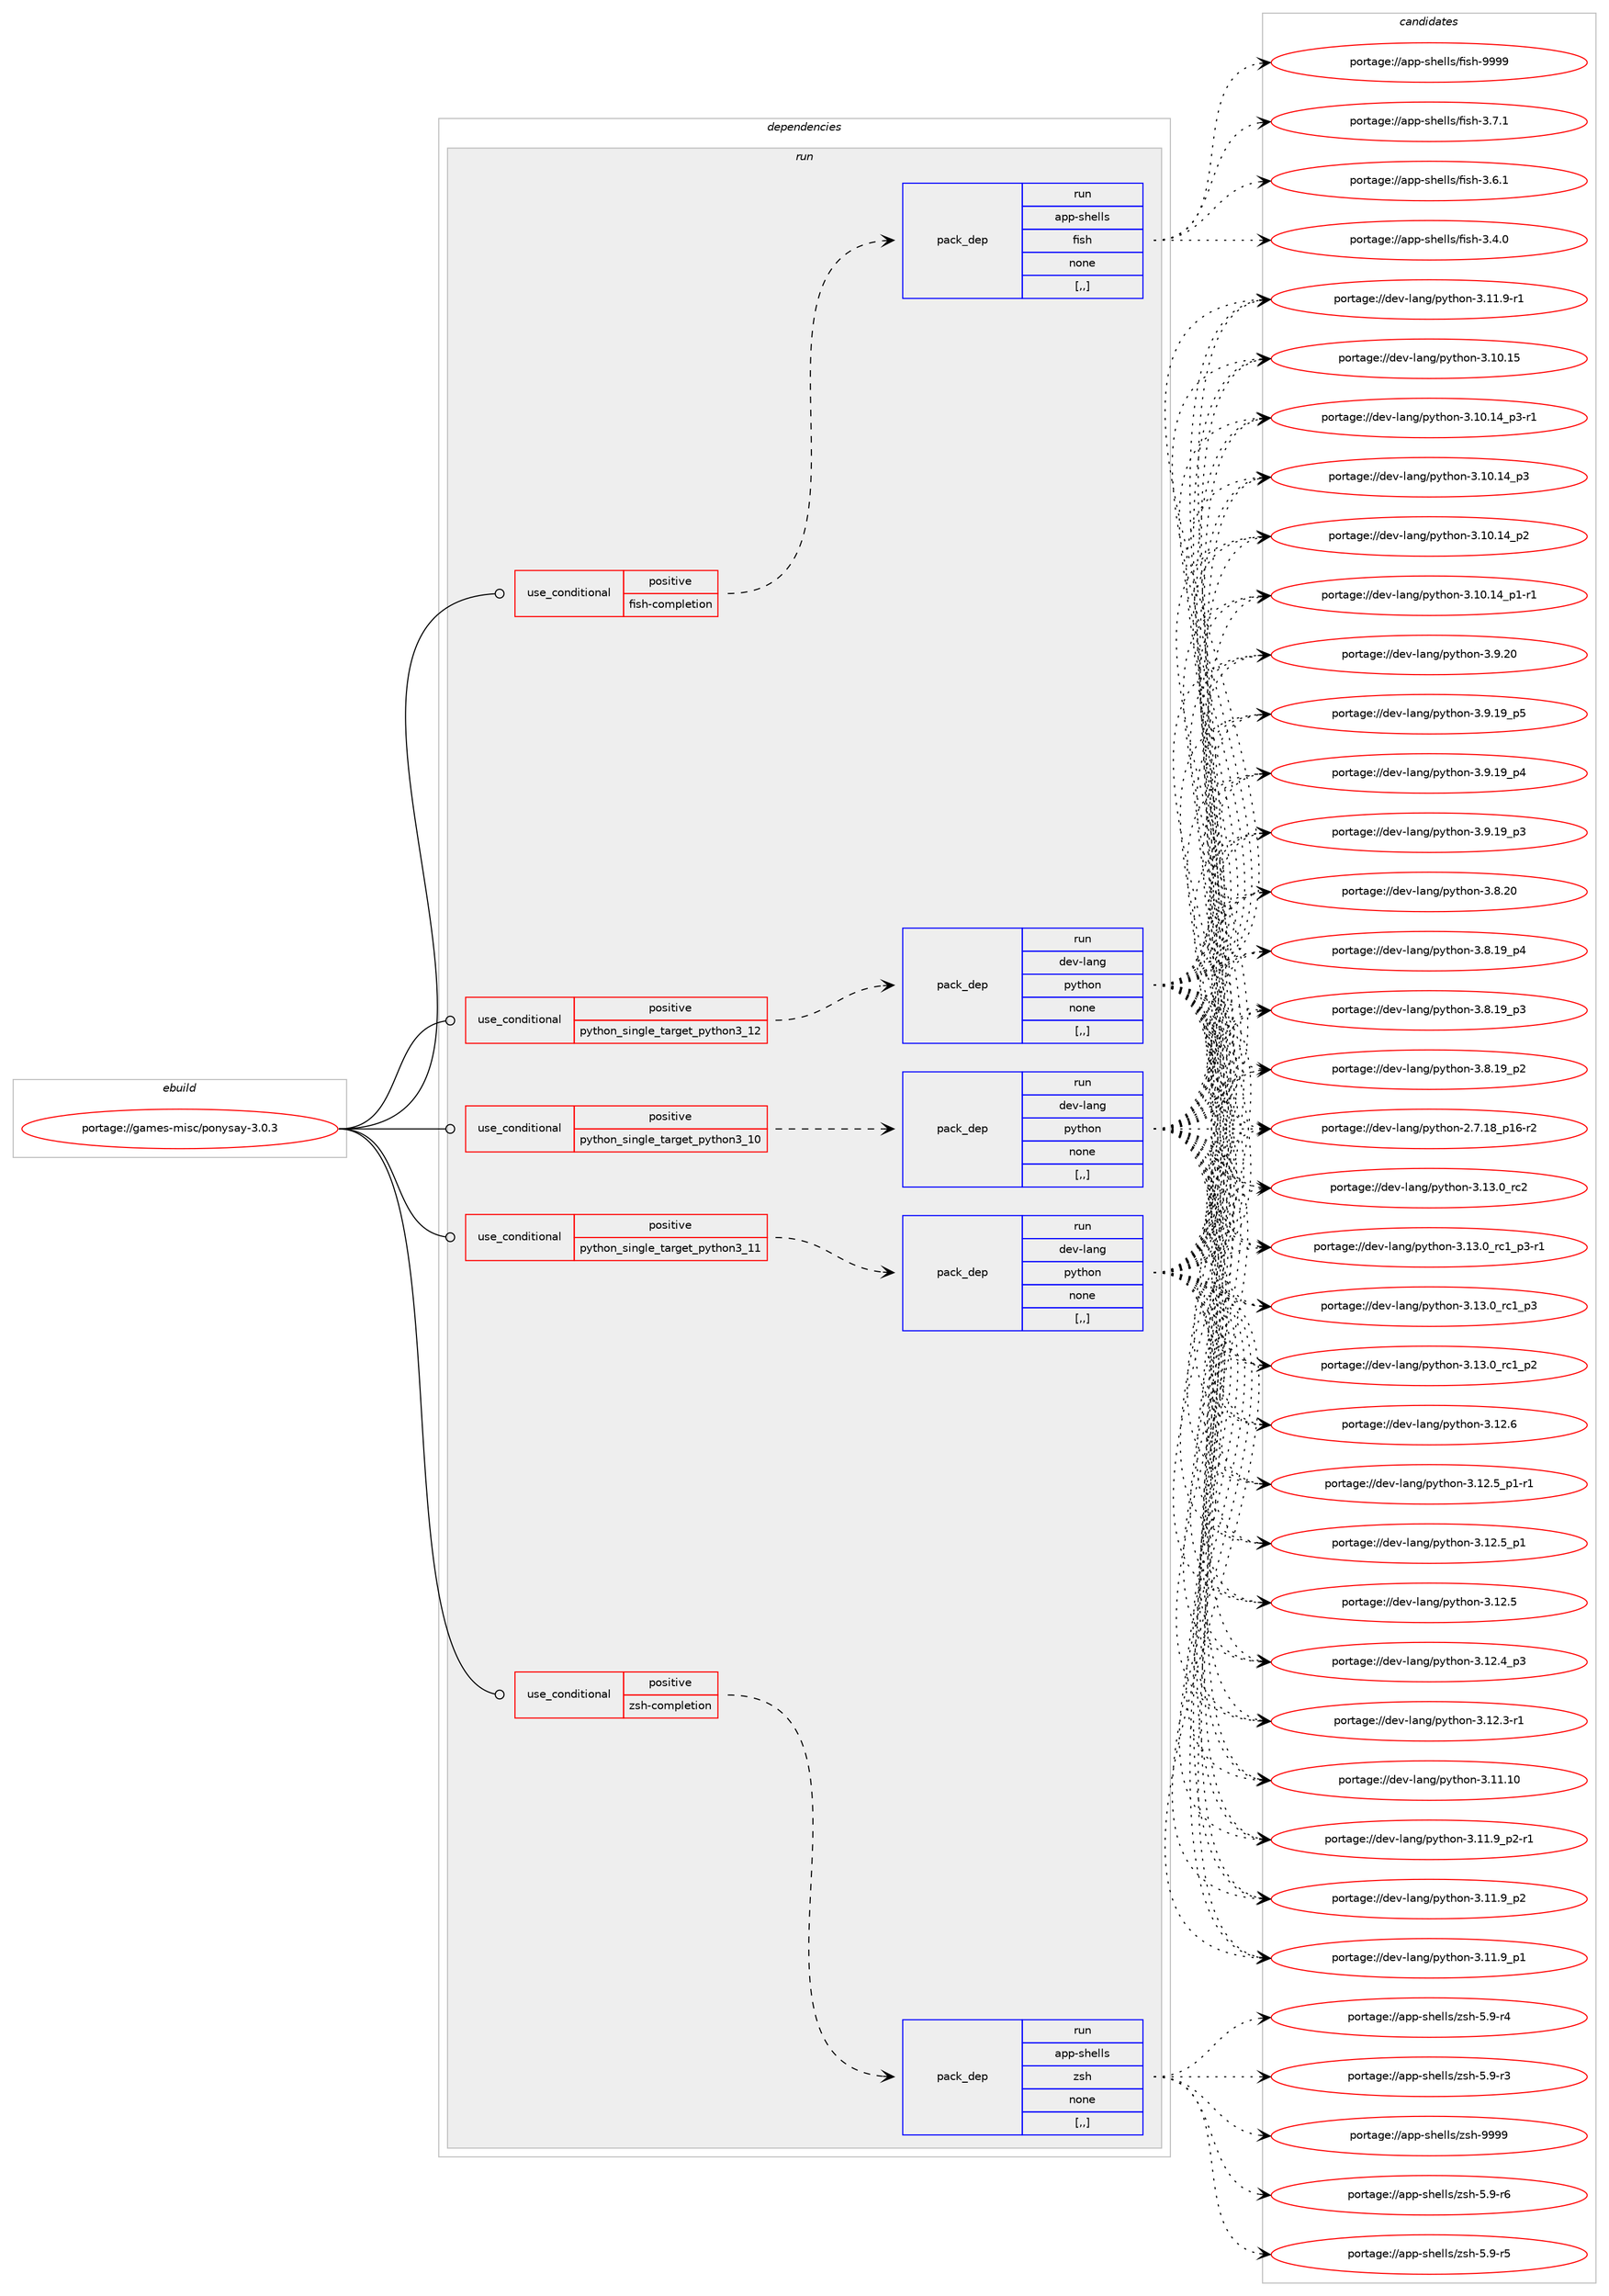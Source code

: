 digraph prolog {

# *************
# Graph options
# *************

newrank=true;
concentrate=true;
compound=true;
graph [rankdir=LR,fontname=Helvetica,fontsize=10,ranksep=1.5];#, ranksep=2.5, nodesep=0.2];
edge  [arrowhead=vee];
node  [fontname=Helvetica,fontsize=10];

# **********
# The ebuild
# **********

subgraph cluster_leftcol {
color=gray;
label=<<i>ebuild</i>>;
id [label="portage://games-misc/ponysay-3.0.3", color=red, width=4, href="../games-misc/ponysay-3.0.3.svg"];
}

# ****************
# The dependencies
# ****************

subgraph cluster_midcol {
color=gray;
label=<<i>dependencies</i>>;
subgraph cluster_compile {
fillcolor="#eeeeee";
style=filled;
label=<<i>compile</i>>;
}
subgraph cluster_compileandrun {
fillcolor="#eeeeee";
style=filled;
label=<<i>compile and run</i>>;
}
subgraph cluster_run {
fillcolor="#eeeeee";
style=filled;
label=<<i>run</i>>;
subgraph cond195651 {
dependency727992 [label=<<TABLE BORDER="0" CELLBORDER="1" CELLSPACING="0" CELLPADDING="4"><TR><TD ROWSPAN="3" CELLPADDING="10">use_conditional</TD></TR><TR><TD>positive</TD></TR><TR><TD>fish-completion</TD></TR></TABLE>>, shape=none, color=red];
subgraph pack527242 {
dependency727993 [label=<<TABLE BORDER="0" CELLBORDER="1" CELLSPACING="0" CELLPADDING="4" WIDTH="220"><TR><TD ROWSPAN="6" CELLPADDING="30">pack_dep</TD></TR><TR><TD WIDTH="110">run</TD></TR><TR><TD>app-shells</TD></TR><TR><TD>fish</TD></TR><TR><TD>none</TD></TR><TR><TD>[,,]</TD></TR></TABLE>>, shape=none, color=blue];
}
dependency727992:e -> dependency727993:w [weight=20,style="dashed",arrowhead="vee"];
}
id:e -> dependency727992:w [weight=20,style="solid",arrowhead="odot"];
subgraph cond195652 {
dependency727994 [label=<<TABLE BORDER="0" CELLBORDER="1" CELLSPACING="0" CELLPADDING="4"><TR><TD ROWSPAN="3" CELLPADDING="10">use_conditional</TD></TR><TR><TD>positive</TD></TR><TR><TD>python_single_target_python3_10</TD></TR></TABLE>>, shape=none, color=red];
subgraph pack527243 {
dependency727995 [label=<<TABLE BORDER="0" CELLBORDER="1" CELLSPACING="0" CELLPADDING="4" WIDTH="220"><TR><TD ROWSPAN="6" CELLPADDING="30">pack_dep</TD></TR><TR><TD WIDTH="110">run</TD></TR><TR><TD>dev-lang</TD></TR><TR><TD>python</TD></TR><TR><TD>none</TD></TR><TR><TD>[,,]</TD></TR></TABLE>>, shape=none, color=blue];
}
dependency727994:e -> dependency727995:w [weight=20,style="dashed",arrowhead="vee"];
}
id:e -> dependency727994:w [weight=20,style="solid",arrowhead="odot"];
subgraph cond195653 {
dependency727996 [label=<<TABLE BORDER="0" CELLBORDER="1" CELLSPACING="0" CELLPADDING="4"><TR><TD ROWSPAN="3" CELLPADDING="10">use_conditional</TD></TR><TR><TD>positive</TD></TR><TR><TD>python_single_target_python3_11</TD></TR></TABLE>>, shape=none, color=red];
subgraph pack527244 {
dependency727997 [label=<<TABLE BORDER="0" CELLBORDER="1" CELLSPACING="0" CELLPADDING="4" WIDTH="220"><TR><TD ROWSPAN="6" CELLPADDING="30">pack_dep</TD></TR><TR><TD WIDTH="110">run</TD></TR><TR><TD>dev-lang</TD></TR><TR><TD>python</TD></TR><TR><TD>none</TD></TR><TR><TD>[,,]</TD></TR></TABLE>>, shape=none, color=blue];
}
dependency727996:e -> dependency727997:w [weight=20,style="dashed",arrowhead="vee"];
}
id:e -> dependency727996:w [weight=20,style="solid",arrowhead="odot"];
subgraph cond195654 {
dependency727998 [label=<<TABLE BORDER="0" CELLBORDER="1" CELLSPACING="0" CELLPADDING="4"><TR><TD ROWSPAN="3" CELLPADDING="10">use_conditional</TD></TR><TR><TD>positive</TD></TR><TR><TD>python_single_target_python3_12</TD></TR></TABLE>>, shape=none, color=red];
subgraph pack527245 {
dependency727999 [label=<<TABLE BORDER="0" CELLBORDER="1" CELLSPACING="0" CELLPADDING="4" WIDTH="220"><TR><TD ROWSPAN="6" CELLPADDING="30">pack_dep</TD></TR><TR><TD WIDTH="110">run</TD></TR><TR><TD>dev-lang</TD></TR><TR><TD>python</TD></TR><TR><TD>none</TD></TR><TR><TD>[,,]</TD></TR></TABLE>>, shape=none, color=blue];
}
dependency727998:e -> dependency727999:w [weight=20,style="dashed",arrowhead="vee"];
}
id:e -> dependency727998:w [weight=20,style="solid",arrowhead="odot"];
subgraph cond195655 {
dependency728000 [label=<<TABLE BORDER="0" CELLBORDER="1" CELLSPACING="0" CELLPADDING="4"><TR><TD ROWSPAN="3" CELLPADDING="10">use_conditional</TD></TR><TR><TD>positive</TD></TR><TR><TD>zsh-completion</TD></TR></TABLE>>, shape=none, color=red];
subgraph pack527246 {
dependency728001 [label=<<TABLE BORDER="0" CELLBORDER="1" CELLSPACING="0" CELLPADDING="4" WIDTH="220"><TR><TD ROWSPAN="6" CELLPADDING="30">pack_dep</TD></TR><TR><TD WIDTH="110">run</TD></TR><TR><TD>app-shells</TD></TR><TR><TD>zsh</TD></TR><TR><TD>none</TD></TR><TR><TD>[,,]</TD></TR></TABLE>>, shape=none, color=blue];
}
dependency728000:e -> dependency728001:w [weight=20,style="dashed",arrowhead="vee"];
}
id:e -> dependency728000:w [weight=20,style="solid",arrowhead="odot"];
}
}

# **************
# The candidates
# **************

subgraph cluster_choices {
rank=same;
color=gray;
label=<<i>candidates</i>>;

subgraph choice527242 {
color=black;
nodesep=1;
choice9711211245115104101108108115471021051151044557575757 [label="portage://app-shells/fish-9999", color=red, width=4,href="../app-shells/fish-9999.svg"];
choice971121124511510410110810811547102105115104455146554649 [label="portage://app-shells/fish-3.7.1", color=red, width=4,href="../app-shells/fish-3.7.1.svg"];
choice971121124511510410110810811547102105115104455146544649 [label="portage://app-shells/fish-3.6.1", color=red, width=4,href="../app-shells/fish-3.6.1.svg"];
choice971121124511510410110810811547102105115104455146524648 [label="portage://app-shells/fish-3.4.0", color=red, width=4,href="../app-shells/fish-3.4.0.svg"];
dependency727993:e -> choice9711211245115104101108108115471021051151044557575757:w [style=dotted,weight="100"];
dependency727993:e -> choice971121124511510410110810811547102105115104455146554649:w [style=dotted,weight="100"];
dependency727993:e -> choice971121124511510410110810811547102105115104455146544649:w [style=dotted,weight="100"];
dependency727993:e -> choice971121124511510410110810811547102105115104455146524648:w [style=dotted,weight="100"];
}
subgraph choice527243 {
color=black;
nodesep=1;
choice10010111845108971101034711212111610411111045514649514648951149950 [label="portage://dev-lang/python-3.13.0_rc2", color=red, width=4,href="../dev-lang/python-3.13.0_rc2.svg"];
choice1001011184510897110103471121211161041111104551464951464895114994995112514511449 [label="portage://dev-lang/python-3.13.0_rc1_p3-r1", color=red, width=4,href="../dev-lang/python-3.13.0_rc1_p3-r1.svg"];
choice100101118451089711010347112121116104111110455146495146489511499499511251 [label="portage://dev-lang/python-3.13.0_rc1_p3", color=red, width=4,href="../dev-lang/python-3.13.0_rc1_p3.svg"];
choice100101118451089711010347112121116104111110455146495146489511499499511250 [label="portage://dev-lang/python-3.13.0_rc1_p2", color=red, width=4,href="../dev-lang/python-3.13.0_rc1_p2.svg"];
choice10010111845108971101034711212111610411111045514649504654 [label="portage://dev-lang/python-3.12.6", color=red, width=4,href="../dev-lang/python-3.12.6.svg"];
choice1001011184510897110103471121211161041111104551464950465395112494511449 [label="portage://dev-lang/python-3.12.5_p1-r1", color=red, width=4,href="../dev-lang/python-3.12.5_p1-r1.svg"];
choice100101118451089711010347112121116104111110455146495046539511249 [label="portage://dev-lang/python-3.12.5_p1", color=red, width=4,href="../dev-lang/python-3.12.5_p1.svg"];
choice10010111845108971101034711212111610411111045514649504653 [label="portage://dev-lang/python-3.12.5", color=red, width=4,href="../dev-lang/python-3.12.5.svg"];
choice100101118451089711010347112121116104111110455146495046529511251 [label="portage://dev-lang/python-3.12.4_p3", color=red, width=4,href="../dev-lang/python-3.12.4_p3.svg"];
choice100101118451089711010347112121116104111110455146495046514511449 [label="portage://dev-lang/python-3.12.3-r1", color=red, width=4,href="../dev-lang/python-3.12.3-r1.svg"];
choice1001011184510897110103471121211161041111104551464949464948 [label="portage://dev-lang/python-3.11.10", color=red, width=4,href="../dev-lang/python-3.11.10.svg"];
choice1001011184510897110103471121211161041111104551464949465795112504511449 [label="portage://dev-lang/python-3.11.9_p2-r1", color=red, width=4,href="../dev-lang/python-3.11.9_p2-r1.svg"];
choice100101118451089711010347112121116104111110455146494946579511250 [label="portage://dev-lang/python-3.11.9_p2", color=red, width=4,href="../dev-lang/python-3.11.9_p2.svg"];
choice100101118451089711010347112121116104111110455146494946579511249 [label="portage://dev-lang/python-3.11.9_p1", color=red, width=4,href="../dev-lang/python-3.11.9_p1.svg"];
choice100101118451089711010347112121116104111110455146494946574511449 [label="portage://dev-lang/python-3.11.9-r1", color=red, width=4,href="../dev-lang/python-3.11.9-r1.svg"];
choice1001011184510897110103471121211161041111104551464948464953 [label="portage://dev-lang/python-3.10.15", color=red, width=4,href="../dev-lang/python-3.10.15.svg"];
choice100101118451089711010347112121116104111110455146494846495295112514511449 [label="portage://dev-lang/python-3.10.14_p3-r1", color=red, width=4,href="../dev-lang/python-3.10.14_p3-r1.svg"];
choice10010111845108971101034711212111610411111045514649484649529511251 [label="portage://dev-lang/python-3.10.14_p3", color=red, width=4,href="../dev-lang/python-3.10.14_p3.svg"];
choice10010111845108971101034711212111610411111045514649484649529511250 [label="portage://dev-lang/python-3.10.14_p2", color=red, width=4,href="../dev-lang/python-3.10.14_p2.svg"];
choice100101118451089711010347112121116104111110455146494846495295112494511449 [label="portage://dev-lang/python-3.10.14_p1-r1", color=red, width=4,href="../dev-lang/python-3.10.14_p1-r1.svg"];
choice10010111845108971101034711212111610411111045514657465048 [label="portage://dev-lang/python-3.9.20", color=red, width=4,href="../dev-lang/python-3.9.20.svg"];
choice100101118451089711010347112121116104111110455146574649579511253 [label="portage://dev-lang/python-3.9.19_p5", color=red, width=4,href="../dev-lang/python-3.9.19_p5.svg"];
choice100101118451089711010347112121116104111110455146574649579511252 [label="portage://dev-lang/python-3.9.19_p4", color=red, width=4,href="../dev-lang/python-3.9.19_p4.svg"];
choice100101118451089711010347112121116104111110455146574649579511251 [label="portage://dev-lang/python-3.9.19_p3", color=red, width=4,href="../dev-lang/python-3.9.19_p3.svg"];
choice10010111845108971101034711212111610411111045514656465048 [label="portage://dev-lang/python-3.8.20", color=red, width=4,href="../dev-lang/python-3.8.20.svg"];
choice100101118451089711010347112121116104111110455146564649579511252 [label="portage://dev-lang/python-3.8.19_p4", color=red, width=4,href="../dev-lang/python-3.8.19_p4.svg"];
choice100101118451089711010347112121116104111110455146564649579511251 [label="portage://dev-lang/python-3.8.19_p3", color=red, width=4,href="../dev-lang/python-3.8.19_p3.svg"];
choice100101118451089711010347112121116104111110455146564649579511250 [label="portage://dev-lang/python-3.8.19_p2", color=red, width=4,href="../dev-lang/python-3.8.19_p2.svg"];
choice100101118451089711010347112121116104111110455046554649569511249544511450 [label="portage://dev-lang/python-2.7.18_p16-r2", color=red, width=4,href="../dev-lang/python-2.7.18_p16-r2.svg"];
dependency727995:e -> choice10010111845108971101034711212111610411111045514649514648951149950:w [style=dotted,weight="100"];
dependency727995:e -> choice1001011184510897110103471121211161041111104551464951464895114994995112514511449:w [style=dotted,weight="100"];
dependency727995:e -> choice100101118451089711010347112121116104111110455146495146489511499499511251:w [style=dotted,weight="100"];
dependency727995:e -> choice100101118451089711010347112121116104111110455146495146489511499499511250:w [style=dotted,weight="100"];
dependency727995:e -> choice10010111845108971101034711212111610411111045514649504654:w [style=dotted,weight="100"];
dependency727995:e -> choice1001011184510897110103471121211161041111104551464950465395112494511449:w [style=dotted,weight="100"];
dependency727995:e -> choice100101118451089711010347112121116104111110455146495046539511249:w [style=dotted,weight="100"];
dependency727995:e -> choice10010111845108971101034711212111610411111045514649504653:w [style=dotted,weight="100"];
dependency727995:e -> choice100101118451089711010347112121116104111110455146495046529511251:w [style=dotted,weight="100"];
dependency727995:e -> choice100101118451089711010347112121116104111110455146495046514511449:w [style=dotted,weight="100"];
dependency727995:e -> choice1001011184510897110103471121211161041111104551464949464948:w [style=dotted,weight="100"];
dependency727995:e -> choice1001011184510897110103471121211161041111104551464949465795112504511449:w [style=dotted,weight="100"];
dependency727995:e -> choice100101118451089711010347112121116104111110455146494946579511250:w [style=dotted,weight="100"];
dependency727995:e -> choice100101118451089711010347112121116104111110455146494946579511249:w [style=dotted,weight="100"];
dependency727995:e -> choice100101118451089711010347112121116104111110455146494946574511449:w [style=dotted,weight="100"];
dependency727995:e -> choice1001011184510897110103471121211161041111104551464948464953:w [style=dotted,weight="100"];
dependency727995:e -> choice100101118451089711010347112121116104111110455146494846495295112514511449:w [style=dotted,weight="100"];
dependency727995:e -> choice10010111845108971101034711212111610411111045514649484649529511251:w [style=dotted,weight="100"];
dependency727995:e -> choice10010111845108971101034711212111610411111045514649484649529511250:w [style=dotted,weight="100"];
dependency727995:e -> choice100101118451089711010347112121116104111110455146494846495295112494511449:w [style=dotted,weight="100"];
dependency727995:e -> choice10010111845108971101034711212111610411111045514657465048:w [style=dotted,weight="100"];
dependency727995:e -> choice100101118451089711010347112121116104111110455146574649579511253:w [style=dotted,weight="100"];
dependency727995:e -> choice100101118451089711010347112121116104111110455146574649579511252:w [style=dotted,weight="100"];
dependency727995:e -> choice100101118451089711010347112121116104111110455146574649579511251:w [style=dotted,weight="100"];
dependency727995:e -> choice10010111845108971101034711212111610411111045514656465048:w [style=dotted,weight="100"];
dependency727995:e -> choice100101118451089711010347112121116104111110455146564649579511252:w [style=dotted,weight="100"];
dependency727995:e -> choice100101118451089711010347112121116104111110455146564649579511251:w [style=dotted,weight="100"];
dependency727995:e -> choice100101118451089711010347112121116104111110455146564649579511250:w [style=dotted,weight="100"];
dependency727995:e -> choice100101118451089711010347112121116104111110455046554649569511249544511450:w [style=dotted,weight="100"];
}
subgraph choice527244 {
color=black;
nodesep=1;
choice10010111845108971101034711212111610411111045514649514648951149950 [label="portage://dev-lang/python-3.13.0_rc2", color=red, width=4,href="../dev-lang/python-3.13.0_rc2.svg"];
choice1001011184510897110103471121211161041111104551464951464895114994995112514511449 [label="portage://dev-lang/python-3.13.0_rc1_p3-r1", color=red, width=4,href="../dev-lang/python-3.13.0_rc1_p3-r1.svg"];
choice100101118451089711010347112121116104111110455146495146489511499499511251 [label="portage://dev-lang/python-3.13.0_rc1_p3", color=red, width=4,href="../dev-lang/python-3.13.0_rc1_p3.svg"];
choice100101118451089711010347112121116104111110455146495146489511499499511250 [label="portage://dev-lang/python-3.13.0_rc1_p2", color=red, width=4,href="../dev-lang/python-3.13.0_rc1_p2.svg"];
choice10010111845108971101034711212111610411111045514649504654 [label="portage://dev-lang/python-3.12.6", color=red, width=4,href="../dev-lang/python-3.12.6.svg"];
choice1001011184510897110103471121211161041111104551464950465395112494511449 [label="portage://dev-lang/python-3.12.5_p1-r1", color=red, width=4,href="../dev-lang/python-3.12.5_p1-r1.svg"];
choice100101118451089711010347112121116104111110455146495046539511249 [label="portage://dev-lang/python-3.12.5_p1", color=red, width=4,href="../dev-lang/python-3.12.5_p1.svg"];
choice10010111845108971101034711212111610411111045514649504653 [label="portage://dev-lang/python-3.12.5", color=red, width=4,href="../dev-lang/python-3.12.5.svg"];
choice100101118451089711010347112121116104111110455146495046529511251 [label="portage://dev-lang/python-3.12.4_p3", color=red, width=4,href="../dev-lang/python-3.12.4_p3.svg"];
choice100101118451089711010347112121116104111110455146495046514511449 [label="portage://dev-lang/python-3.12.3-r1", color=red, width=4,href="../dev-lang/python-3.12.3-r1.svg"];
choice1001011184510897110103471121211161041111104551464949464948 [label="portage://dev-lang/python-3.11.10", color=red, width=4,href="../dev-lang/python-3.11.10.svg"];
choice1001011184510897110103471121211161041111104551464949465795112504511449 [label="portage://dev-lang/python-3.11.9_p2-r1", color=red, width=4,href="../dev-lang/python-3.11.9_p2-r1.svg"];
choice100101118451089711010347112121116104111110455146494946579511250 [label="portage://dev-lang/python-3.11.9_p2", color=red, width=4,href="../dev-lang/python-3.11.9_p2.svg"];
choice100101118451089711010347112121116104111110455146494946579511249 [label="portage://dev-lang/python-3.11.9_p1", color=red, width=4,href="../dev-lang/python-3.11.9_p1.svg"];
choice100101118451089711010347112121116104111110455146494946574511449 [label="portage://dev-lang/python-3.11.9-r1", color=red, width=4,href="../dev-lang/python-3.11.9-r1.svg"];
choice1001011184510897110103471121211161041111104551464948464953 [label="portage://dev-lang/python-3.10.15", color=red, width=4,href="../dev-lang/python-3.10.15.svg"];
choice100101118451089711010347112121116104111110455146494846495295112514511449 [label="portage://dev-lang/python-3.10.14_p3-r1", color=red, width=4,href="../dev-lang/python-3.10.14_p3-r1.svg"];
choice10010111845108971101034711212111610411111045514649484649529511251 [label="portage://dev-lang/python-3.10.14_p3", color=red, width=4,href="../dev-lang/python-3.10.14_p3.svg"];
choice10010111845108971101034711212111610411111045514649484649529511250 [label="portage://dev-lang/python-3.10.14_p2", color=red, width=4,href="../dev-lang/python-3.10.14_p2.svg"];
choice100101118451089711010347112121116104111110455146494846495295112494511449 [label="portage://dev-lang/python-3.10.14_p1-r1", color=red, width=4,href="../dev-lang/python-3.10.14_p1-r1.svg"];
choice10010111845108971101034711212111610411111045514657465048 [label="portage://dev-lang/python-3.9.20", color=red, width=4,href="../dev-lang/python-3.9.20.svg"];
choice100101118451089711010347112121116104111110455146574649579511253 [label="portage://dev-lang/python-3.9.19_p5", color=red, width=4,href="../dev-lang/python-3.9.19_p5.svg"];
choice100101118451089711010347112121116104111110455146574649579511252 [label="portage://dev-lang/python-3.9.19_p4", color=red, width=4,href="../dev-lang/python-3.9.19_p4.svg"];
choice100101118451089711010347112121116104111110455146574649579511251 [label="portage://dev-lang/python-3.9.19_p3", color=red, width=4,href="../dev-lang/python-3.9.19_p3.svg"];
choice10010111845108971101034711212111610411111045514656465048 [label="portage://dev-lang/python-3.8.20", color=red, width=4,href="../dev-lang/python-3.8.20.svg"];
choice100101118451089711010347112121116104111110455146564649579511252 [label="portage://dev-lang/python-3.8.19_p4", color=red, width=4,href="../dev-lang/python-3.8.19_p4.svg"];
choice100101118451089711010347112121116104111110455146564649579511251 [label="portage://dev-lang/python-3.8.19_p3", color=red, width=4,href="../dev-lang/python-3.8.19_p3.svg"];
choice100101118451089711010347112121116104111110455146564649579511250 [label="portage://dev-lang/python-3.8.19_p2", color=red, width=4,href="../dev-lang/python-3.8.19_p2.svg"];
choice100101118451089711010347112121116104111110455046554649569511249544511450 [label="portage://dev-lang/python-2.7.18_p16-r2", color=red, width=4,href="../dev-lang/python-2.7.18_p16-r2.svg"];
dependency727997:e -> choice10010111845108971101034711212111610411111045514649514648951149950:w [style=dotted,weight="100"];
dependency727997:e -> choice1001011184510897110103471121211161041111104551464951464895114994995112514511449:w [style=dotted,weight="100"];
dependency727997:e -> choice100101118451089711010347112121116104111110455146495146489511499499511251:w [style=dotted,weight="100"];
dependency727997:e -> choice100101118451089711010347112121116104111110455146495146489511499499511250:w [style=dotted,weight="100"];
dependency727997:e -> choice10010111845108971101034711212111610411111045514649504654:w [style=dotted,weight="100"];
dependency727997:e -> choice1001011184510897110103471121211161041111104551464950465395112494511449:w [style=dotted,weight="100"];
dependency727997:e -> choice100101118451089711010347112121116104111110455146495046539511249:w [style=dotted,weight="100"];
dependency727997:e -> choice10010111845108971101034711212111610411111045514649504653:w [style=dotted,weight="100"];
dependency727997:e -> choice100101118451089711010347112121116104111110455146495046529511251:w [style=dotted,weight="100"];
dependency727997:e -> choice100101118451089711010347112121116104111110455146495046514511449:w [style=dotted,weight="100"];
dependency727997:e -> choice1001011184510897110103471121211161041111104551464949464948:w [style=dotted,weight="100"];
dependency727997:e -> choice1001011184510897110103471121211161041111104551464949465795112504511449:w [style=dotted,weight="100"];
dependency727997:e -> choice100101118451089711010347112121116104111110455146494946579511250:w [style=dotted,weight="100"];
dependency727997:e -> choice100101118451089711010347112121116104111110455146494946579511249:w [style=dotted,weight="100"];
dependency727997:e -> choice100101118451089711010347112121116104111110455146494946574511449:w [style=dotted,weight="100"];
dependency727997:e -> choice1001011184510897110103471121211161041111104551464948464953:w [style=dotted,weight="100"];
dependency727997:e -> choice100101118451089711010347112121116104111110455146494846495295112514511449:w [style=dotted,weight="100"];
dependency727997:e -> choice10010111845108971101034711212111610411111045514649484649529511251:w [style=dotted,weight="100"];
dependency727997:e -> choice10010111845108971101034711212111610411111045514649484649529511250:w [style=dotted,weight="100"];
dependency727997:e -> choice100101118451089711010347112121116104111110455146494846495295112494511449:w [style=dotted,weight="100"];
dependency727997:e -> choice10010111845108971101034711212111610411111045514657465048:w [style=dotted,weight="100"];
dependency727997:e -> choice100101118451089711010347112121116104111110455146574649579511253:w [style=dotted,weight="100"];
dependency727997:e -> choice100101118451089711010347112121116104111110455146574649579511252:w [style=dotted,weight="100"];
dependency727997:e -> choice100101118451089711010347112121116104111110455146574649579511251:w [style=dotted,weight="100"];
dependency727997:e -> choice10010111845108971101034711212111610411111045514656465048:w [style=dotted,weight="100"];
dependency727997:e -> choice100101118451089711010347112121116104111110455146564649579511252:w [style=dotted,weight="100"];
dependency727997:e -> choice100101118451089711010347112121116104111110455146564649579511251:w [style=dotted,weight="100"];
dependency727997:e -> choice100101118451089711010347112121116104111110455146564649579511250:w [style=dotted,weight="100"];
dependency727997:e -> choice100101118451089711010347112121116104111110455046554649569511249544511450:w [style=dotted,weight="100"];
}
subgraph choice527245 {
color=black;
nodesep=1;
choice10010111845108971101034711212111610411111045514649514648951149950 [label="portage://dev-lang/python-3.13.0_rc2", color=red, width=4,href="../dev-lang/python-3.13.0_rc2.svg"];
choice1001011184510897110103471121211161041111104551464951464895114994995112514511449 [label="portage://dev-lang/python-3.13.0_rc1_p3-r1", color=red, width=4,href="../dev-lang/python-3.13.0_rc1_p3-r1.svg"];
choice100101118451089711010347112121116104111110455146495146489511499499511251 [label="portage://dev-lang/python-3.13.0_rc1_p3", color=red, width=4,href="../dev-lang/python-3.13.0_rc1_p3.svg"];
choice100101118451089711010347112121116104111110455146495146489511499499511250 [label="portage://dev-lang/python-3.13.0_rc1_p2", color=red, width=4,href="../dev-lang/python-3.13.0_rc1_p2.svg"];
choice10010111845108971101034711212111610411111045514649504654 [label="portage://dev-lang/python-3.12.6", color=red, width=4,href="../dev-lang/python-3.12.6.svg"];
choice1001011184510897110103471121211161041111104551464950465395112494511449 [label="portage://dev-lang/python-3.12.5_p1-r1", color=red, width=4,href="../dev-lang/python-3.12.5_p1-r1.svg"];
choice100101118451089711010347112121116104111110455146495046539511249 [label="portage://dev-lang/python-3.12.5_p1", color=red, width=4,href="../dev-lang/python-3.12.5_p1.svg"];
choice10010111845108971101034711212111610411111045514649504653 [label="portage://dev-lang/python-3.12.5", color=red, width=4,href="../dev-lang/python-3.12.5.svg"];
choice100101118451089711010347112121116104111110455146495046529511251 [label="portage://dev-lang/python-3.12.4_p3", color=red, width=4,href="../dev-lang/python-3.12.4_p3.svg"];
choice100101118451089711010347112121116104111110455146495046514511449 [label="portage://dev-lang/python-3.12.3-r1", color=red, width=4,href="../dev-lang/python-3.12.3-r1.svg"];
choice1001011184510897110103471121211161041111104551464949464948 [label="portage://dev-lang/python-3.11.10", color=red, width=4,href="../dev-lang/python-3.11.10.svg"];
choice1001011184510897110103471121211161041111104551464949465795112504511449 [label="portage://dev-lang/python-3.11.9_p2-r1", color=red, width=4,href="../dev-lang/python-3.11.9_p2-r1.svg"];
choice100101118451089711010347112121116104111110455146494946579511250 [label="portage://dev-lang/python-3.11.9_p2", color=red, width=4,href="../dev-lang/python-3.11.9_p2.svg"];
choice100101118451089711010347112121116104111110455146494946579511249 [label="portage://dev-lang/python-3.11.9_p1", color=red, width=4,href="../dev-lang/python-3.11.9_p1.svg"];
choice100101118451089711010347112121116104111110455146494946574511449 [label="portage://dev-lang/python-3.11.9-r1", color=red, width=4,href="../dev-lang/python-3.11.9-r1.svg"];
choice1001011184510897110103471121211161041111104551464948464953 [label="portage://dev-lang/python-3.10.15", color=red, width=4,href="../dev-lang/python-3.10.15.svg"];
choice100101118451089711010347112121116104111110455146494846495295112514511449 [label="portage://dev-lang/python-3.10.14_p3-r1", color=red, width=4,href="../dev-lang/python-3.10.14_p3-r1.svg"];
choice10010111845108971101034711212111610411111045514649484649529511251 [label="portage://dev-lang/python-3.10.14_p3", color=red, width=4,href="../dev-lang/python-3.10.14_p3.svg"];
choice10010111845108971101034711212111610411111045514649484649529511250 [label="portage://dev-lang/python-3.10.14_p2", color=red, width=4,href="../dev-lang/python-3.10.14_p2.svg"];
choice100101118451089711010347112121116104111110455146494846495295112494511449 [label="portage://dev-lang/python-3.10.14_p1-r1", color=red, width=4,href="../dev-lang/python-3.10.14_p1-r1.svg"];
choice10010111845108971101034711212111610411111045514657465048 [label="portage://dev-lang/python-3.9.20", color=red, width=4,href="../dev-lang/python-3.9.20.svg"];
choice100101118451089711010347112121116104111110455146574649579511253 [label="portage://dev-lang/python-3.9.19_p5", color=red, width=4,href="../dev-lang/python-3.9.19_p5.svg"];
choice100101118451089711010347112121116104111110455146574649579511252 [label="portage://dev-lang/python-3.9.19_p4", color=red, width=4,href="../dev-lang/python-3.9.19_p4.svg"];
choice100101118451089711010347112121116104111110455146574649579511251 [label="portage://dev-lang/python-3.9.19_p3", color=red, width=4,href="../dev-lang/python-3.9.19_p3.svg"];
choice10010111845108971101034711212111610411111045514656465048 [label="portage://dev-lang/python-3.8.20", color=red, width=4,href="../dev-lang/python-3.8.20.svg"];
choice100101118451089711010347112121116104111110455146564649579511252 [label="portage://dev-lang/python-3.8.19_p4", color=red, width=4,href="../dev-lang/python-3.8.19_p4.svg"];
choice100101118451089711010347112121116104111110455146564649579511251 [label="portage://dev-lang/python-3.8.19_p3", color=red, width=4,href="../dev-lang/python-3.8.19_p3.svg"];
choice100101118451089711010347112121116104111110455146564649579511250 [label="portage://dev-lang/python-3.8.19_p2", color=red, width=4,href="../dev-lang/python-3.8.19_p2.svg"];
choice100101118451089711010347112121116104111110455046554649569511249544511450 [label="portage://dev-lang/python-2.7.18_p16-r2", color=red, width=4,href="../dev-lang/python-2.7.18_p16-r2.svg"];
dependency727999:e -> choice10010111845108971101034711212111610411111045514649514648951149950:w [style=dotted,weight="100"];
dependency727999:e -> choice1001011184510897110103471121211161041111104551464951464895114994995112514511449:w [style=dotted,weight="100"];
dependency727999:e -> choice100101118451089711010347112121116104111110455146495146489511499499511251:w [style=dotted,weight="100"];
dependency727999:e -> choice100101118451089711010347112121116104111110455146495146489511499499511250:w [style=dotted,weight="100"];
dependency727999:e -> choice10010111845108971101034711212111610411111045514649504654:w [style=dotted,weight="100"];
dependency727999:e -> choice1001011184510897110103471121211161041111104551464950465395112494511449:w [style=dotted,weight="100"];
dependency727999:e -> choice100101118451089711010347112121116104111110455146495046539511249:w [style=dotted,weight="100"];
dependency727999:e -> choice10010111845108971101034711212111610411111045514649504653:w [style=dotted,weight="100"];
dependency727999:e -> choice100101118451089711010347112121116104111110455146495046529511251:w [style=dotted,weight="100"];
dependency727999:e -> choice100101118451089711010347112121116104111110455146495046514511449:w [style=dotted,weight="100"];
dependency727999:e -> choice1001011184510897110103471121211161041111104551464949464948:w [style=dotted,weight="100"];
dependency727999:e -> choice1001011184510897110103471121211161041111104551464949465795112504511449:w [style=dotted,weight="100"];
dependency727999:e -> choice100101118451089711010347112121116104111110455146494946579511250:w [style=dotted,weight="100"];
dependency727999:e -> choice100101118451089711010347112121116104111110455146494946579511249:w [style=dotted,weight="100"];
dependency727999:e -> choice100101118451089711010347112121116104111110455146494946574511449:w [style=dotted,weight="100"];
dependency727999:e -> choice1001011184510897110103471121211161041111104551464948464953:w [style=dotted,weight="100"];
dependency727999:e -> choice100101118451089711010347112121116104111110455146494846495295112514511449:w [style=dotted,weight="100"];
dependency727999:e -> choice10010111845108971101034711212111610411111045514649484649529511251:w [style=dotted,weight="100"];
dependency727999:e -> choice10010111845108971101034711212111610411111045514649484649529511250:w [style=dotted,weight="100"];
dependency727999:e -> choice100101118451089711010347112121116104111110455146494846495295112494511449:w [style=dotted,weight="100"];
dependency727999:e -> choice10010111845108971101034711212111610411111045514657465048:w [style=dotted,weight="100"];
dependency727999:e -> choice100101118451089711010347112121116104111110455146574649579511253:w [style=dotted,weight="100"];
dependency727999:e -> choice100101118451089711010347112121116104111110455146574649579511252:w [style=dotted,weight="100"];
dependency727999:e -> choice100101118451089711010347112121116104111110455146574649579511251:w [style=dotted,weight="100"];
dependency727999:e -> choice10010111845108971101034711212111610411111045514656465048:w [style=dotted,weight="100"];
dependency727999:e -> choice100101118451089711010347112121116104111110455146564649579511252:w [style=dotted,weight="100"];
dependency727999:e -> choice100101118451089711010347112121116104111110455146564649579511251:w [style=dotted,weight="100"];
dependency727999:e -> choice100101118451089711010347112121116104111110455146564649579511250:w [style=dotted,weight="100"];
dependency727999:e -> choice100101118451089711010347112121116104111110455046554649569511249544511450:w [style=dotted,weight="100"];
}
subgraph choice527246 {
color=black;
nodesep=1;
choice9711211245115104101108108115471221151044557575757 [label="portage://app-shells/zsh-9999", color=red, width=4,href="../app-shells/zsh-9999.svg"];
choice971121124511510410110810811547122115104455346574511454 [label="portage://app-shells/zsh-5.9-r6", color=red, width=4,href="../app-shells/zsh-5.9-r6.svg"];
choice971121124511510410110810811547122115104455346574511453 [label="portage://app-shells/zsh-5.9-r5", color=red, width=4,href="../app-shells/zsh-5.9-r5.svg"];
choice971121124511510410110810811547122115104455346574511452 [label="portage://app-shells/zsh-5.9-r4", color=red, width=4,href="../app-shells/zsh-5.9-r4.svg"];
choice971121124511510410110810811547122115104455346574511451 [label="portage://app-shells/zsh-5.9-r3", color=red, width=4,href="../app-shells/zsh-5.9-r3.svg"];
dependency728001:e -> choice9711211245115104101108108115471221151044557575757:w [style=dotted,weight="100"];
dependency728001:e -> choice971121124511510410110810811547122115104455346574511454:w [style=dotted,weight="100"];
dependency728001:e -> choice971121124511510410110810811547122115104455346574511453:w [style=dotted,weight="100"];
dependency728001:e -> choice971121124511510410110810811547122115104455346574511452:w [style=dotted,weight="100"];
dependency728001:e -> choice971121124511510410110810811547122115104455346574511451:w [style=dotted,weight="100"];
}
}

}
